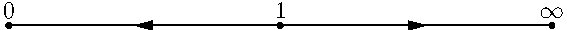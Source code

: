 size(10cm);
dot("$0$",(0,0),N);
dot("$1$",(2,0),N);
dot("$\infty$",(4,0),N);
draw((2,0)--(0,0),MidArrow);
draw((2,0)--(4,0),MidArrow);
